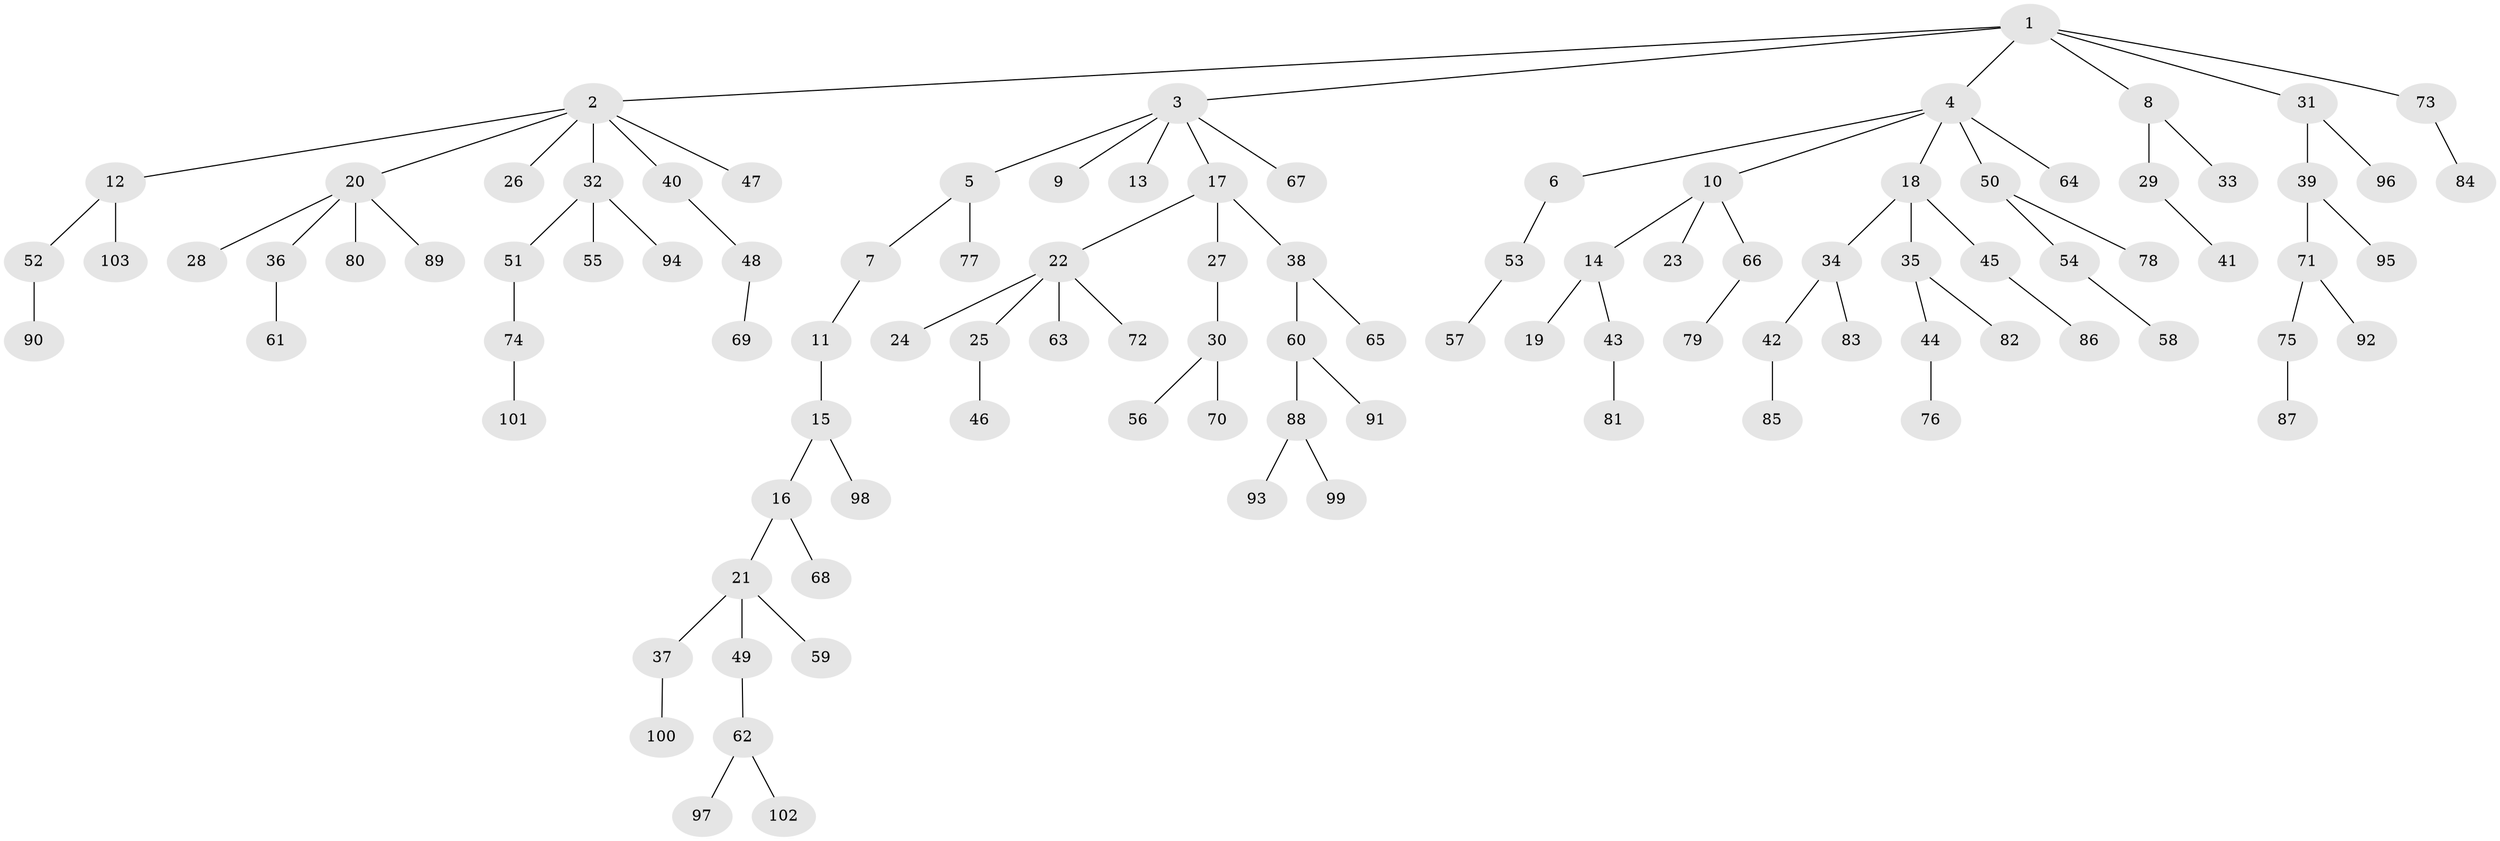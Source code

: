 // coarse degree distribution, {2: 0.23529411764705882, 1: 0.7058823529411765, 10: 0.0196078431372549, 9: 0.0196078431372549, 21: 0.0196078431372549}
// Generated by graph-tools (version 1.1) at 2025/02/03/05/25 17:02:43]
// undirected, 103 vertices, 102 edges
graph export_dot {
graph [start="1"]
  node [color=gray90,style=filled];
  1;
  2;
  3;
  4;
  5;
  6;
  7;
  8;
  9;
  10;
  11;
  12;
  13;
  14;
  15;
  16;
  17;
  18;
  19;
  20;
  21;
  22;
  23;
  24;
  25;
  26;
  27;
  28;
  29;
  30;
  31;
  32;
  33;
  34;
  35;
  36;
  37;
  38;
  39;
  40;
  41;
  42;
  43;
  44;
  45;
  46;
  47;
  48;
  49;
  50;
  51;
  52;
  53;
  54;
  55;
  56;
  57;
  58;
  59;
  60;
  61;
  62;
  63;
  64;
  65;
  66;
  67;
  68;
  69;
  70;
  71;
  72;
  73;
  74;
  75;
  76;
  77;
  78;
  79;
  80;
  81;
  82;
  83;
  84;
  85;
  86;
  87;
  88;
  89;
  90;
  91;
  92;
  93;
  94;
  95;
  96;
  97;
  98;
  99;
  100;
  101;
  102;
  103;
  1 -- 2;
  1 -- 3;
  1 -- 4;
  1 -- 8;
  1 -- 31;
  1 -- 73;
  2 -- 12;
  2 -- 20;
  2 -- 26;
  2 -- 32;
  2 -- 40;
  2 -- 47;
  3 -- 5;
  3 -- 9;
  3 -- 13;
  3 -- 17;
  3 -- 67;
  4 -- 6;
  4 -- 10;
  4 -- 18;
  4 -- 50;
  4 -- 64;
  5 -- 7;
  5 -- 77;
  6 -- 53;
  7 -- 11;
  8 -- 29;
  8 -- 33;
  10 -- 14;
  10 -- 23;
  10 -- 66;
  11 -- 15;
  12 -- 52;
  12 -- 103;
  14 -- 19;
  14 -- 43;
  15 -- 16;
  15 -- 98;
  16 -- 21;
  16 -- 68;
  17 -- 22;
  17 -- 27;
  17 -- 38;
  18 -- 34;
  18 -- 35;
  18 -- 45;
  20 -- 28;
  20 -- 36;
  20 -- 80;
  20 -- 89;
  21 -- 37;
  21 -- 49;
  21 -- 59;
  22 -- 24;
  22 -- 25;
  22 -- 63;
  22 -- 72;
  25 -- 46;
  27 -- 30;
  29 -- 41;
  30 -- 56;
  30 -- 70;
  31 -- 39;
  31 -- 96;
  32 -- 51;
  32 -- 55;
  32 -- 94;
  34 -- 42;
  34 -- 83;
  35 -- 44;
  35 -- 82;
  36 -- 61;
  37 -- 100;
  38 -- 60;
  38 -- 65;
  39 -- 71;
  39 -- 95;
  40 -- 48;
  42 -- 85;
  43 -- 81;
  44 -- 76;
  45 -- 86;
  48 -- 69;
  49 -- 62;
  50 -- 54;
  50 -- 78;
  51 -- 74;
  52 -- 90;
  53 -- 57;
  54 -- 58;
  60 -- 88;
  60 -- 91;
  62 -- 97;
  62 -- 102;
  66 -- 79;
  71 -- 75;
  71 -- 92;
  73 -- 84;
  74 -- 101;
  75 -- 87;
  88 -- 93;
  88 -- 99;
}
